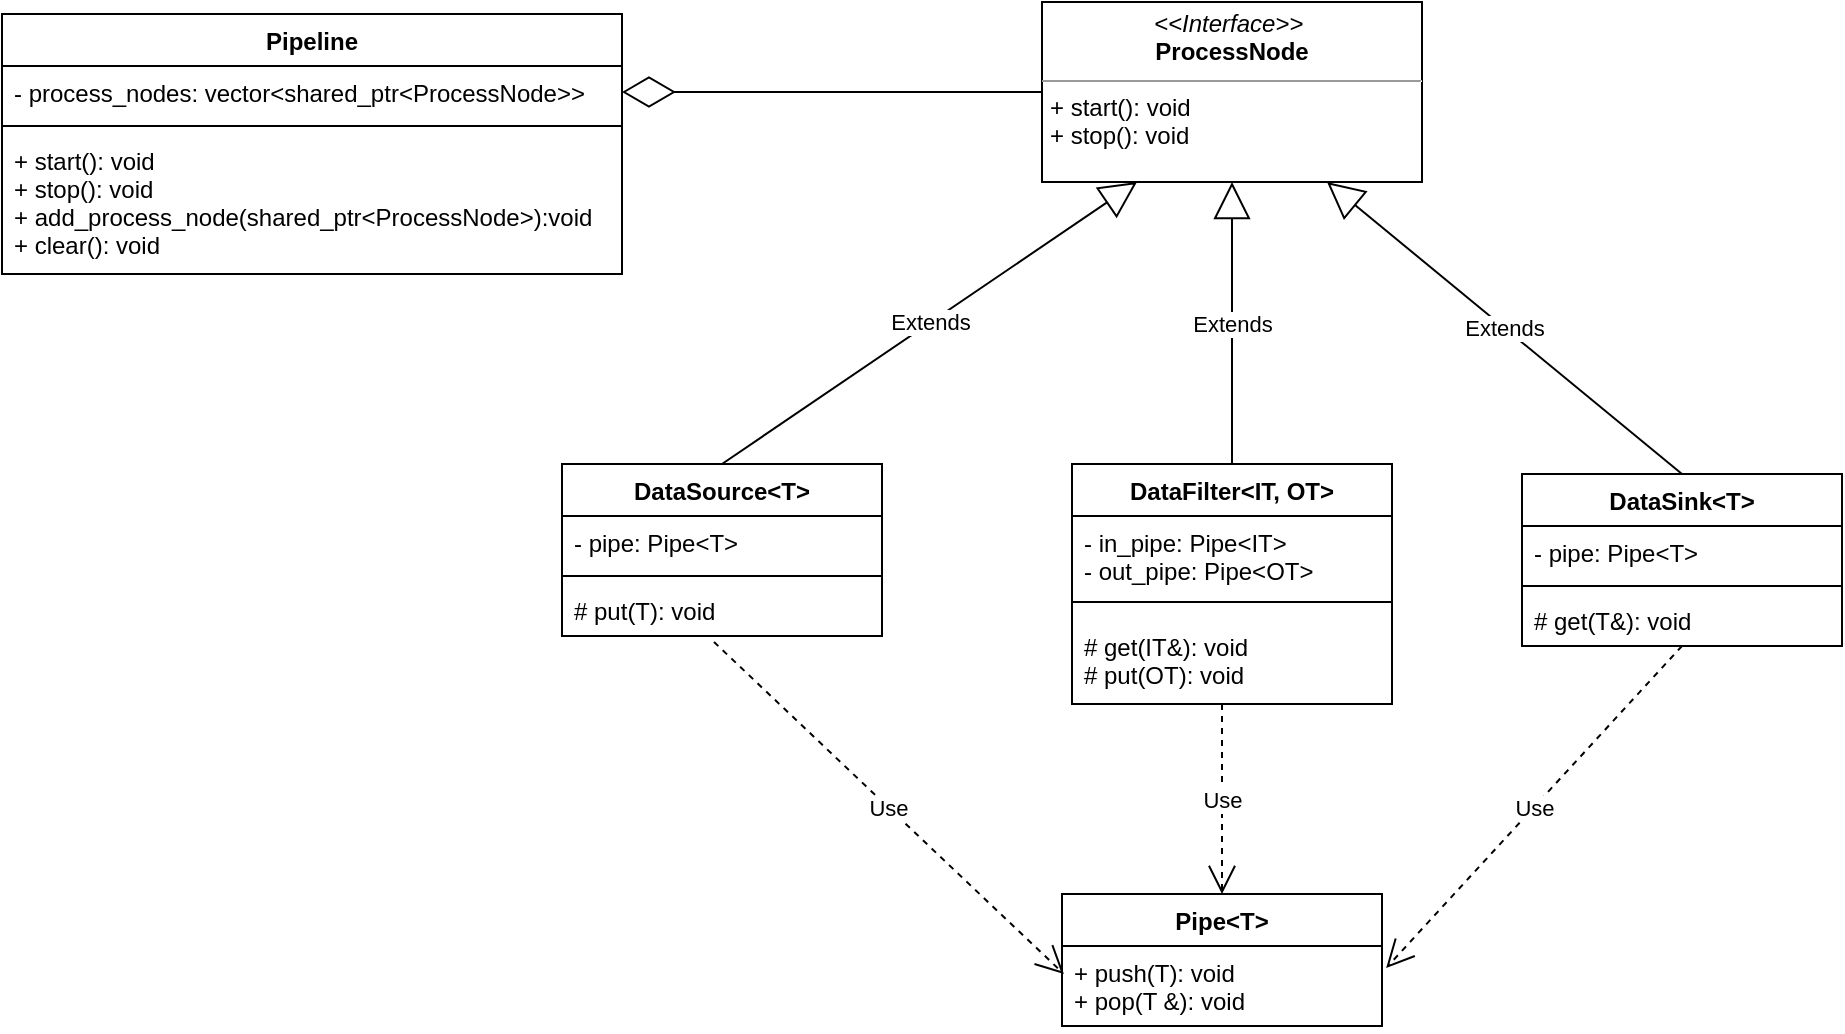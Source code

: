 <mxfile version="19.0.3" type="device"><diagram id="C5RBs43oDa-KdzZeNtuy" name="Page-1"><mxGraphModel dx="2046" dy="790" grid="1" gridSize="10" guides="1" tooltips="1" connect="1" arrows="1" fold="1" page="1" pageScale="1" pageWidth="827" pageHeight="1169" math="0" shadow="0"><root><mxCell id="WIyWlLk6GJQsqaUBKTNV-0"/><mxCell id="WIyWlLk6GJQsqaUBKTNV-1" parent="WIyWlLk6GJQsqaUBKTNV-0"/><mxCell id="VOzU_IoI3A8wYU6uV3QS-1" value="&lt;p style=&quot;margin:0px;margin-top:4px;text-align:center;&quot;&gt;&lt;i&gt;&amp;lt;&amp;lt;Interface&amp;gt;&amp;gt;&amp;nbsp;&lt;/i&gt;&lt;br&gt;&lt;b&gt;ProcessNode&lt;/b&gt;&lt;/p&gt;&lt;hr size=&quot;1&quot;&gt;&lt;p style=&quot;margin:0px;margin-left:4px;&quot;&gt;&lt;/p&gt;&lt;p style=&quot;margin:0px;margin-left:4px;&quot;&gt;+ start(): void&lt;br&gt;+ stop(): void&lt;/p&gt;" style="verticalAlign=top;align=left;overflow=fill;fontSize=12;fontFamily=Helvetica;html=1;" parent="WIyWlLk6GJQsqaUBKTNV-1" vertex="1"><mxGeometry x="-90" y="234" width="190" height="90" as="geometry"/></mxCell><mxCell id="VOzU_IoI3A8wYU6uV3QS-2" value="Pipe&lt;T&gt;" style="swimlane;fontStyle=1;align=center;verticalAlign=top;childLayout=stackLayout;horizontal=1;startSize=26;horizontalStack=0;resizeParent=1;resizeParentMax=0;resizeLast=0;collapsible=1;marginBottom=0;" parent="WIyWlLk6GJQsqaUBKTNV-1" vertex="1"><mxGeometry x="-80" y="680" width="160" height="66" as="geometry"><mxRectangle x="590" y="220" width="60" height="26" as="alternateBounds"/></mxGeometry></mxCell><mxCell id="VOzU_IoI3A8wYU6uV3QS-5" value="+ push(T): void&#10;+ pop(T &amp;): void" style="text;strokeColor=none;fillColor=none;align=left;verticalAlign=top;spacingLeft=4;spacingRight=4;overflow=hidden;rotatable=0;points=[[0,0.5],[1,0.5]];portConstraint=eastwest;" parent="VOzU_IoI3A8wYU6uV3QS-2" vertex="1"><mxGeometry y="26" width="160" height="40" as="geometry"/></mxCell><mxCell id="VOzU_IoI3A8wYU6uV3QS-6" value="DataSource&lt;T&gt;" style="swimlane;fontStyle=1;align=center;verticalAlign=top;childLayout=stackLayout;horizontal=1;startSize=26;horizontalStack=0;resizeParent=1;resizeParentMax=0;resizeLast=0;collapsible=1;marginBottom=0;" parent="WIyWlLk6GJQsqaUBKTNV-1" vertex="1"><mxGeometry x="-330" y="465" width="160" height="86" as="geometry"/></mxCell><mxCell id="VOzU_IoI3A8wYU6uV3QS-7" value="- pipe: Pipe&lt;T&gt;" style="text;strokeColor=none;fillColor=none;align=left;verticalAlign=top;spacingLeft=4;spacingRight=4;overflow=hidden;rotatable=0;points=[[0,0.5],[1,0.5]];portConstraint=eastwest;" parent="VOzU_IoI3A8wYU6uV3QS-6" vertex="1"><mxGeometry y="26" width="160" height="26" as="geometry"/></mxCell><mxCell id="VOzU_IoI3A8wYU6uV3QS-8" value="" style="line;strokeWidth=1;fillColor=none;align=left;verticalAlign=middle;spacingTop=-1;spacingLeft=3;spacingRight=3;rotatable=0;labelPosition=right;points=[];portConstraint=eastwest;" parent="VOzU_IoI3A8wYU6uV3QS-6" vertex="1"><mxGeometry y="52" width="160" height="8" as="geometry"/></mxCell><mxCell id="VOzU_IoI3A8wYU6uV3QS-9" value="# put(T): void" style="text;strokeColor=none;fillColor=none;align=left;verticalAlign=top;spacingLeft=4;spacingRight=4;overflow=hidden;rotatable=0;points=[[0,0.5],[1,0.5]];portConstraint=eastwest;" parent="VOzU_IoI3A8wYU6uV3QS-6" vertex="1"><mxGeometry y="60" width="160" height="26" as="geometry"/></mxCell><mxCell id="VOzU_IoI3A8wYU6uV3QS-10" value="Extends" style="endArrow=block;endSize=16;endFill=0;html=1;rounded=0;exitX=0.5;exitY=0;exitDx=0;exitDy=0;entryX=0.25;entryY=1;entryDx=0;entryDy=0;" parent="WIyWlLk6GJQsqaUBKTNV-1" source="VOzU_IoI3A8wYU6uV3QS-6" target="VOzU_IoI3A8wYU6uV3QS-1" edge="1"><mxGeometry width="160" relative="1" as="geometry"><mxPoint x="-30" y="490" as="sourcePoint"/><mxPoint x="130" y="490" as="targetPoint"/></mxGeometry></mxCell><mxCell id="VOzU_IoI3A8wYU6uV3QS-11" value="Pipeline" style="swimlane;fontStyle=1;align=center;verticalAlign=top;childLayout=stackLayout;horizontal=1;startSize=26;horizontalStack=0;resizeParent=1;resizeParentMax=0;resizeLast=0;collapsible=1;marginBottom=0;" parent="WIyWlLk6GJQsqaUBKTNV-1" vertex="1"><mxGeometry x="-610" y="240" width="310" height="130" as="geometry"/></mxCell><mxCell id="VOzU_IoI3A8wYU6uV3QS-12" value="- process_nodes: vector&lt;shared_ptr&lt;ProcessNode&gt;&gt;" style="text;strokeColor=none;fillColor=none;align=left;verticalAlign=top;spacingLeft=4;spacingRight=4;overflow=hidden;rotatable=0;points=[[0,0.5],[1,0.5]];portConstraint=eastwest;" parent="VOzU_IoI3A8wYU6uV3QS-11" vertex="1"><mxGeometry y="26" width="310" height="26" as="geometry"/></mxCell><mxCell id="VOzU_IoI3A8wYU6uV3QS-13" value="" style="line;strokeWidth=1;fillColor=none;align=left;verticalAlign=middle;spacingTop=-1;spacingLeft=3;spacingRight=3;rotatable=0;labelPosition=right;points=[];portConstraint=eastwest;" parent="VOzU_IoI3A8wYU6uV3QS-11" vertex="1"><mxGeometry y="52" width="310" height="8" as="geometry"/></mxCell><mxCell id="VOzU_IoI3A8wYU6uV3QS-14" value="+ start(): void&#10;+ stop(): void&#10;+ add_process_node(shared_ptr&lt;ProcessNode&gt;):void&#10;+ clear(): void" style="text;strokeColor=none;fillColor=none;align=left;verticalAlign=top;spacingLeft=4;spacingRight=4;overflow=hidden;rotatable=0;points=[[0,0.5],[1,0.5]];portConstraint=eastwest;" parent="VOzU_IoI3A8wYU6uV3QS-11" vertex="1"><mxGeometry y="60" width="310" height="70" as="geometry"/></mxCell><mxCell id="VOzU_IoI3A8wYU6uV3QS-15" value="" style="endArrow=diamondThin;endFill=0;endSize=24;html=1;rounded=0;entryX=1;entryY=0.5;entryDx=0;entryDy=0;exitX=0;exitY=0.5;exitDx=0;exitDy=0;" parent="WIyWlLk6GJQsqaUBKTNV-1" source="VOzU_IoI3A8wYU6uV3QS-1" target="VOzU_IoI3A8wYU6uV3QS-12" edge="1"><mxGeometry width="160" relative="1" as="geometry"><mxPoint x="-110" y="380" as="sourcePoint"/><mxPoint x="50" y="380" as="targetPoint"/></mxGeometry></mxCell><mxCell id="VOzU_IoI3A8wYU6uV3QS-16" value="DataFilter&lt;IT, OT&gt;" style="swimlane;fontStyle=1;align=center;verticalAlign=top;childLayout=stackLayout;horizontal=1;startSize=26;horizontalStack=0;resizeParent=1;resizeParentMax=0;resizeLast=0;collapsible=1;marginBottom=0;" parent="WIyWlLk6GJQsqaUBKTNV-1" vertex="1"><mxGeometry x="-75" y="465" width="160" height="120" as="geometry"/></mxCell><mxCell id="VOzU_IoI3A8wYU6uV3QS-17" value="- in_pipe: Pipe&lt;IT&gt;&#10;- out_pipe: Pipe&lt;OT&gt;" style="text;strokeColor=none;fillColor=none;align=left;verticalAlign=top;spacingLeft=4;spacingRight=4;overflow=hidden;rotatable=0;points=[[0,0.5],[1,0.5]];portConstraint=eastwest;" parent="VOzU_IoI3A8wYU6uV3QS-16" vertex="1"><mxGeometry y="26" width="160" height="34" as="geometry"/></mxCell><mxCell id="VOzU_IoI3A8wYU6uV3QS-18" value="" style="line;strokeWidth=1;fillColor=none;align=left;verticalAlign=middle;spacingTop=-1;spacingLeft=3;spacingRight=3;rotatable=0;labelPosition=right;points=[];portConstraint=eastwest;" parent="VOzU_IoI3A8wYU6uV3QS-16" vertex="1"><mxGeometry y="60" width="160" height="18" as="geometry"/></mxCell><mxCell id="VOzU_IoI3A8wYU6uV3QS-19" value="# get(IT&amp;): void&#10;# put(OT): void" style="text;strokeColor=none;fillColor=none;align=left;verticalAlign=top;spacingLeft=4;spacingRight=4;overflow=hidden;rotatable=0;points=[[0,0.5],[1,0.5]];portConstraint=eastwest;" parent="VOzU_IoI3A8wYU6uV3QS-16" vertex="1"><mxGeometry y="78" width="160" height="42" as="geometry"/></mxCell><mxCell id="VOzU_IoI3A8wYU6uV3QS-21" value="Extends" style="endArrow=block;endSize=16;endFill=0;html=1;rounded=0;exitX=0.5;exitY=0;exitDx=0;exitDy=0;entryX=0.5;entryY=1;entryDx=0;entryDy=0;" parent="WIyWlLk6GJQsqaUBKTNV-1" source="VOzU_IoI3A8wYU6uV3QS-16" target="VOzU_IoI3A8wYU6uV3QS-1" edge="1"><mxGeometry width="160" relative="1" as="geometry"><mxPoint x="-280" y="480" as="sourcePoint"/><mxPoint x="-53.077" y="330" as="targetPoint"/></mxGeometry></mxCell><mxCell id="VOzU_IoI3A8wYU6uV3QS-22" value="DataSink&lt;T&gt;" style="swimlane;fontStyle=1;align=center;verticalAlign=top;childLayout=stackLayout;horizontal=1;startSize=26;horizontalStack=0;resizeParent=1;resizeParentMax=0;resizeLast=0;collapsible=1;marginBottom=0;" parent="WIyWlLk6GJQsqaUBKTNV-1" vertex="1"><mxGeometry x="150" y="470" width="160" height="86" as="geometry"/></mxCell><mxCell id="VOzU_IoI3A8wYU6uV3QS-23" value="- pipe: Pipe&lt;T&gt;" style="text;strokeColor=none;fillColor=none;align=left;verticalAlign=top;spacingLeft=4;spacingRight=4;overflow=hidden;rotatable=0;points=[[0,0.5],[1,0.5]];portConstraint=eastwest;" parent="VOzU_IoI3A8wYU6uV3QS-22" vertex="1"><mxGeometry y="26" width="160" height="26" as="geometry"/></mxCell><mxCell id="VOzU_IoI3A8wYU6uV3QS-24" value="" style="line;strokeWidth=1;fillColor=none;align=left;verticalAlign=middle;spacingTop=-1;spacingLeft=3;spacingRight=3;rotatable=0;labelPosition=right;points=[];portConstraint=eastwest;" parent="VOzU_IoI3A8wYU6uV3QS-22" vertex="1"><mxGeometry y="52" width="160" height="8" as="geometry"/></mxCell><mxCell id="VOzU_IoI3A8wYU6uV3QS-25" value="# get(T&amp;): void" style="text;strokeColor=none;fillColor=none;align=left;verticalAlign=top;spacingLeft=4;spacingRight=4;overflow=hidden;rotatable=0;points=[[0,0.5],[1,0.5]];portConstraint=eastwest;" parent="VOzU_IoI3A8wYU6uV3QS-22" vertex="1"><mxGeometry y="60" width="160" height="26" as="geometry"/></mxCell><mxCell id="VOzU_IoI3A8wYU6uV3QS-26" value="Extends" style="endArrow=block;endSize=16;endFill=0;html=1;rounded=0;exitX=0.5;exitY=0;exitDx=0;exitDy=0;entryX=0.75;entryY=1;entryDx=0;entryDy=0;" parent="WIyWlLk6GJQsqaUBKTNV-1" source="VOzU_IoI3A8wYU6uV3QS-22" target="VOzU_IoI3A8wYU6uV3QS-1" edge="1"><mxGeometry width="160" relative="1" as="geometry"><mxPoint x="-280" y="480" as="sourcePoint"/><mxPoint x="70" y="330" as="targetPoint"/></mxGeometry></mxCell><mxCell id="VOzU_IoI3A8wYU6uV3QS-27" value="Use" style="endArrow=open;endSize=12;dashed=1;html=1;rounded=0;entryX=0.006;entryY=0.35;entryDx=0;entryDy=0;entryPerimeter=0;exitX=0.475;exitY=1.115;exitDx=0;exitDy=0;exitPerimeter=0;" parent="WIyWlLk6GJQsqaUBKTNV-1" source="VOzU_IoI3A8wYU6uV3QS-9" target="VOzU_IoI3A8wYU6uV3QS-5" edge="1"><mxGeometry width="160" relative="1" as="geometry"><mxPoint x="-190" y="530" as="sourcePoint"/><mxPoint x="-30" y="530" as="targetPoint"/></mxGeometry></mxCell><mxCell id="VOzU_IoI3A8wYU6uV3QS-28" value="Use" style="endArrow=open;endSize=12;dashed=1;html=1;rounded=0;exitX=0.475;exitY=1.115;exitDx=0;exitDy=0;exitPerimeter=0;" parent="WIyWlLk6GJQsqaUBKTNV-1" target="VOzU_IoI3A8wYU6uV3QS-2" edge="1"><mxGeometry width="160" relative="1" as="geometry"><mxPoint y="585" as="sourcePoint"/><mxPoint x="184.96" y="731.01" as="targetPoint"/></mxGeometry></mxCell><mxCell id="VOzU_IoI3A8wYU6uV3QS-29" value="Use" style="endArrow=open;endSize=12;dashed=1;html=1;rounded=0;entryX=1.013;entryY=0.275;entryDx=0;entryDy=0;entryPerimeter=0;exitX=0.475;exitY=1.115;exitDx=0;exitDy=0;exitPerimeter=0;" parent="WIyWlLk6GJQsqaUBKTNV-1" target="VOzU_IoI3A8wYU6uV3QS-5" edge="1"><mxGeometry width="160" relative="1" as="geometry"><mxPoint x="230" y="556" as="sourcePoint"/><mxPoint x="404.96" y="722.01" as="targetPoint"/></mxGeometry></mxCell></root></mxGraphModel></diagram></mxfile>